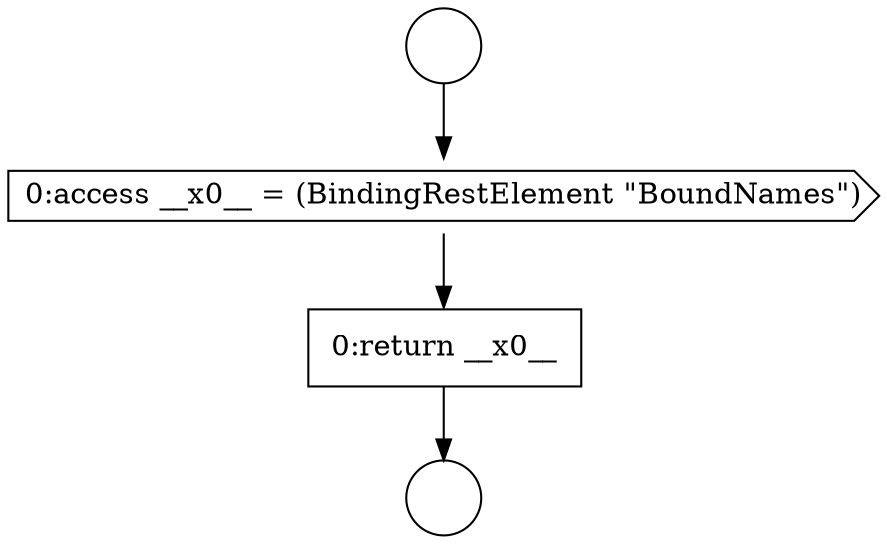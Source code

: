 digraph {
  node5701 [shape=circle label=" " color="black" fillcolor="white" style=filled]
  node5703 [shape=cds, label=<<font color="black">0:access __x0__ = (BindingRestElement &quot;BoundNames&quot;)</font>> color="black" fillcolor="white" style=filled]
  node5704 [shape=none, margin=0, label=<<font color="black">
    <table border="0" cellborder="1" cellspacing="0" cellpadding="10">
      <tr><td align="left">0:return __x0__</td></tr>
    </table>
  </font>> color="black" fillcolor="white" style=filled]
  node5702 [shape=circle label=" " color="black" fillcolor="white" style=filled]
  node5701 -> node5703 [ color="black"]
  node5703 -> node5704 [ color="black"]
  node5704 -> node5702 [ color="black"]
}
